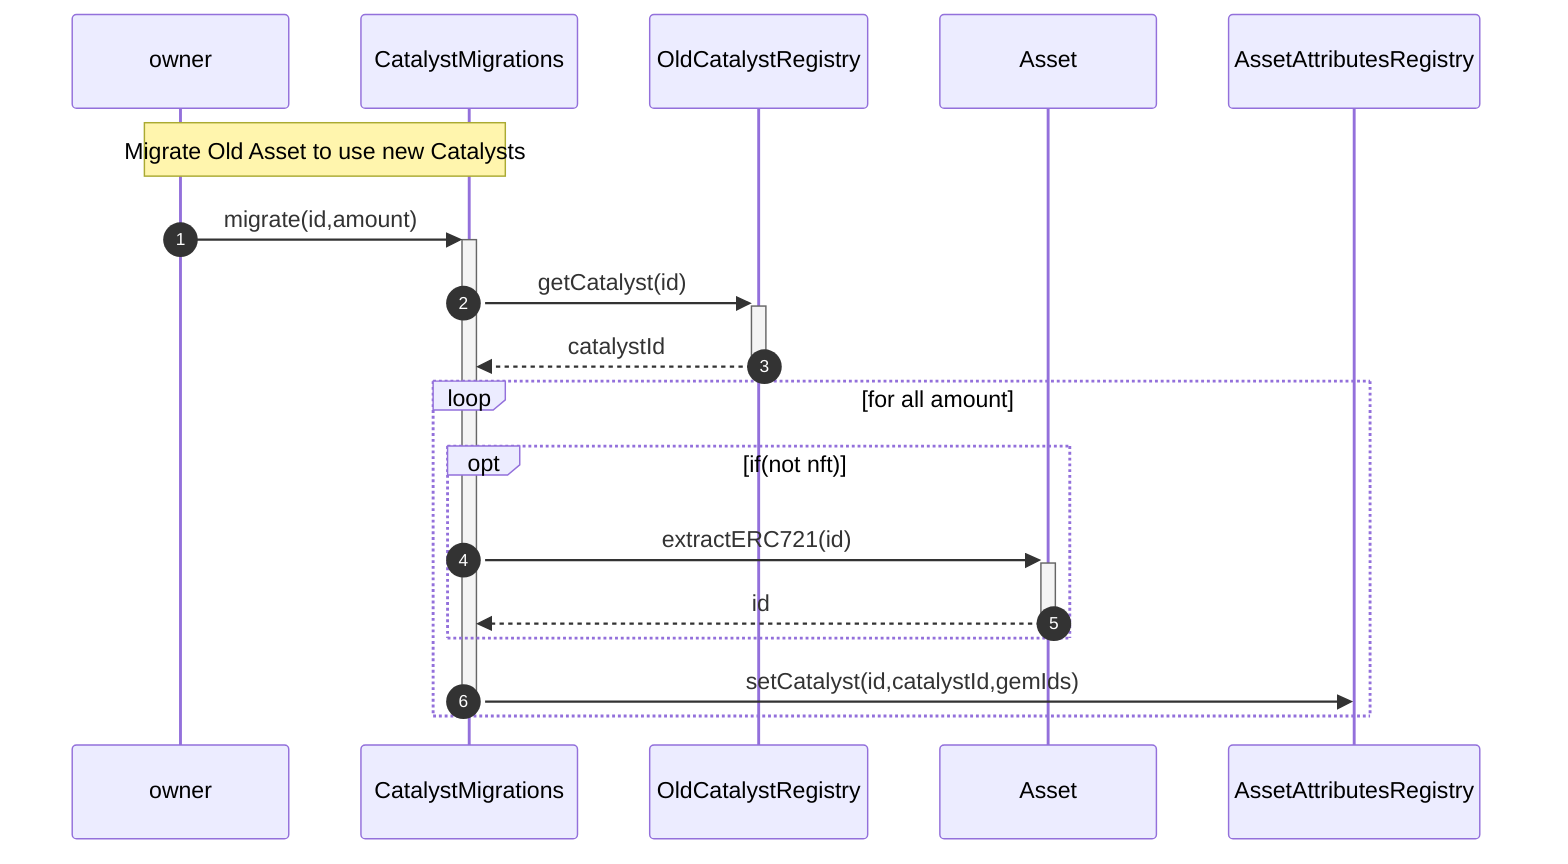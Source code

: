 sequenceDiagram
autonumber
    Note over owner, CatalystMigrations: Migrate Old Asset to use new Catalysts

    owner->>+CatalystMigrations:migrate(id,amount)
    CatalystMigrations->>+OldCatalystRegistry:getCatalyst(id)
    OldCatalystRegistry-->>-CatalystMigrations:catalystId
    loop for all amount
      opt if(not nft)
          CatalystMigrations->>+Asset:extractERC721(id)
          Asset-->>-CatalystMigrations:id
      end
      CatalystMigrations->>-AssetAttributesRegistry:setCatalyst(id,catalystId,gemIds)
    end
